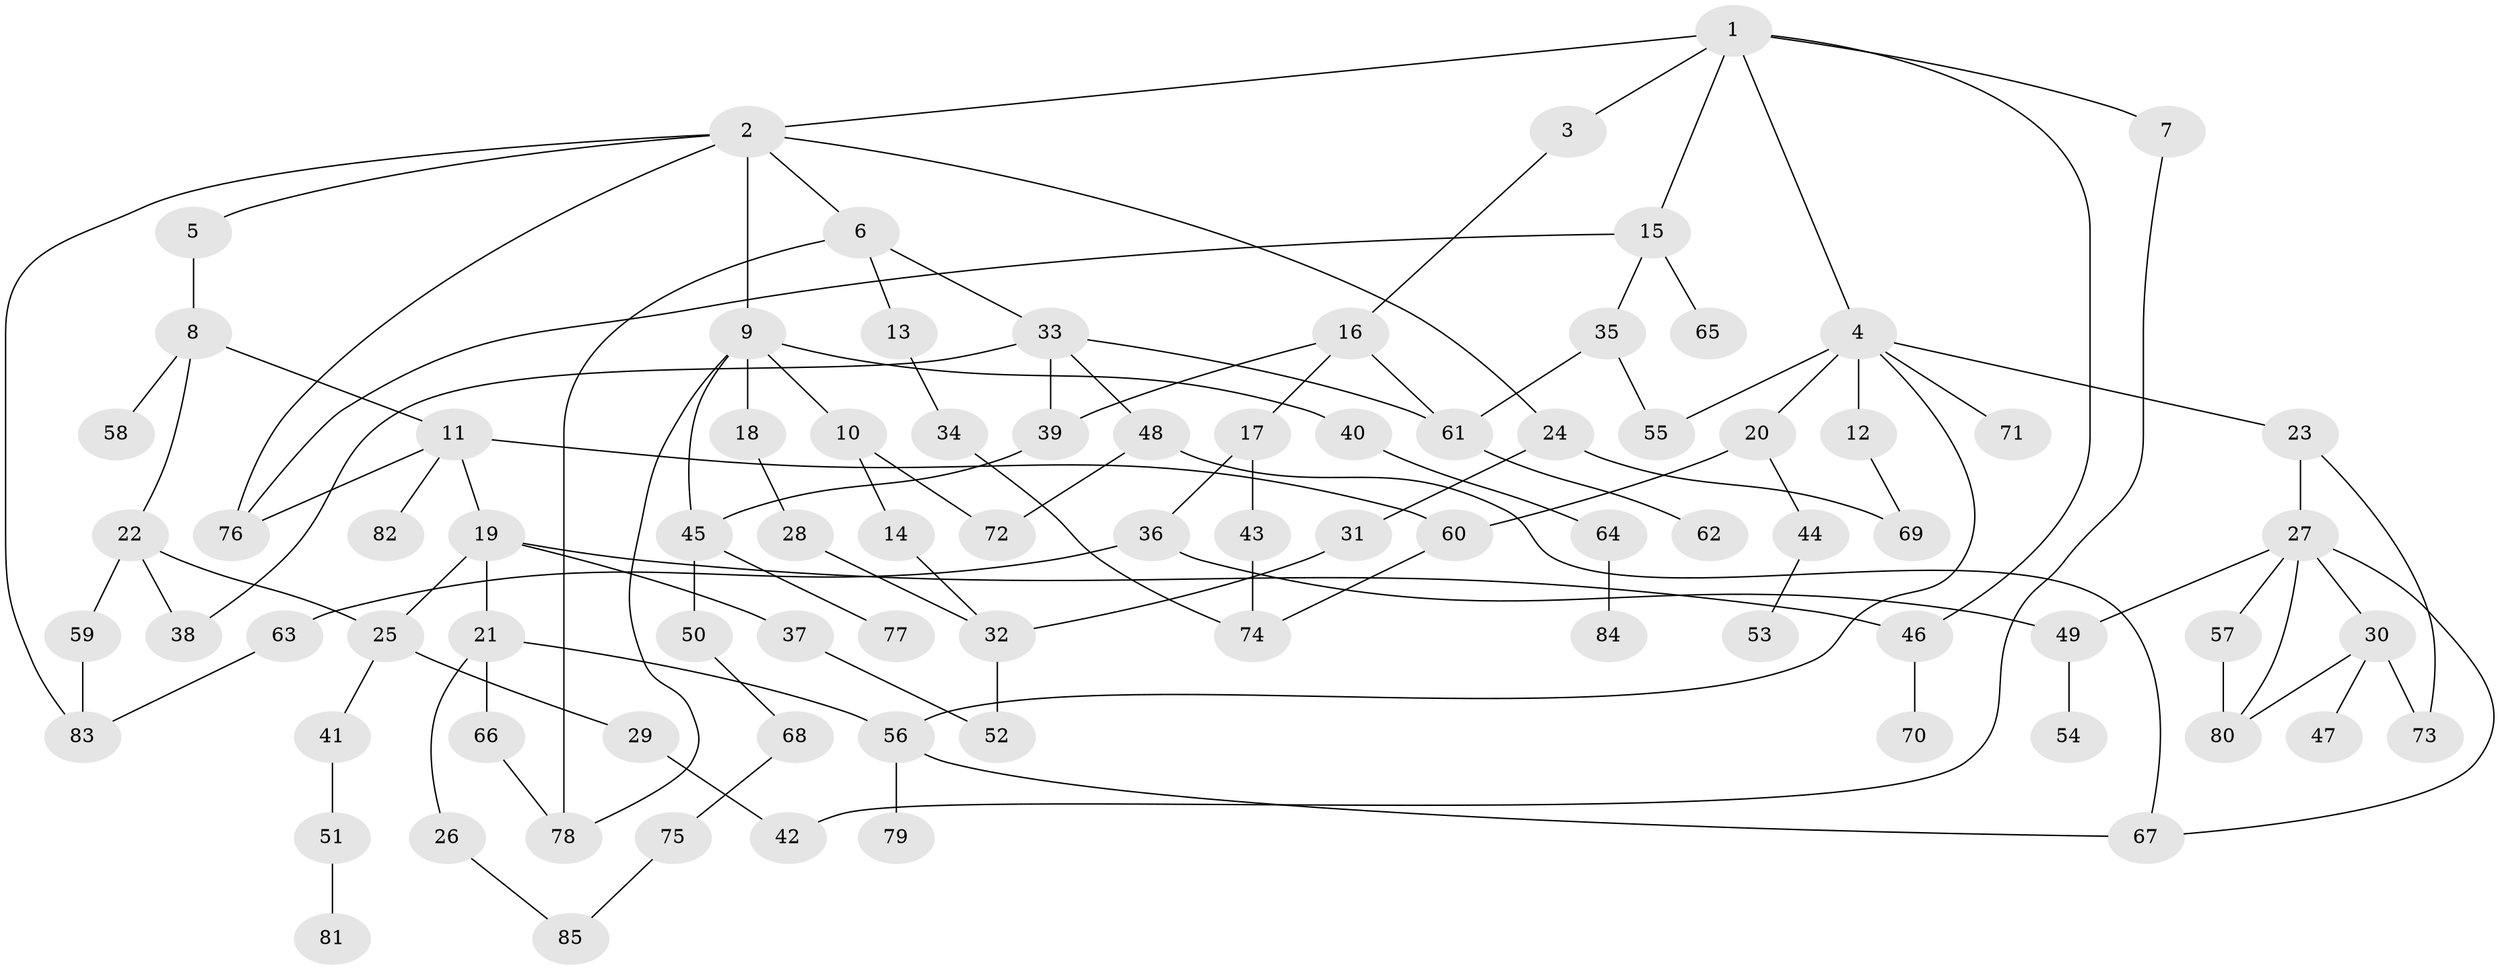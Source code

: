 // Generated by graph-tools (version 1.1) at 2025/41/03/09/25 04:41:12]
// undirected, 85 vertices, 115 edges
graph export_dot {
graph [start="1"]
  node [color=gray90,style=filled];
  1;
  2;
  3;
  4;
  5;
  6;
  7;
  8;
  9;
  10;
  11;
  12;
  13;
  14;
  15;
  16;
  17;
  18;
  19;
  20;
  21;
  22;
  23;
  24;
  25;
  26;
  27;
  28;
  29;
  30;
  31;
  32;
  33;
  34;
  35;
  36;
  37;
  38;
  39;
  40;
  41;
  42;
  43;
  44;
  45;
  46;
  47;
  48;
  49;
  50;
  51;
  52;
  53;
  54;
  55;
  56;
  57;
  58;
  59;
  60;
  61;
  62;
  63;
  64;
  65;
  66;
  67;
  68;
  69;
  70;
  71;
  72;
  73;
  74;
  75;
  76;
  77;
  78;
  79;
  80;
  81;
  82;
  83;
  84;
  85;
  1 -- 2;
  1 -- 3;
  1 -- 4;
  1 -- 7;
  1 -- 15;
  1 -- 46;
  2 -- 5;
  2 -- 6;
  2 -- 9;
  2 -- 24;
  2 -- 76;
  2 -- 83;
  3 -- 16;
  4 -- 12;
  4 -- 20;
  4 -- 23;
  4 -- 55;
  4 -- 56;
  4 -- 71;
  5 -- 8;
  6 -- 13;
  6 -- 33;
  6 -- 78;
  7 -- 42;
  8 -- 11;
  8 -- 22;
  8 -- 58;
  9 -- 10;
  9 -- 18;
  9 -- 40;
  9 -- 45;
  9 -- 78;
  10 -- 14;
  10 -- 72;
  11 -- 19;
  11 -- 60;
  11 -- 82;
  11 -- 76;
  12 -- 69;
  13 -- 34;
  14 -- 32;
  15 -- 35;
  15 -- 65;
  15 -- 76;
  16 -- 17;
  16 -- 61;
  16 -- 39;
  17 -- 36;
  17 -- 43;
  18 -- 28;
  19 -- 21;
  19 -- 37;
  19 -- 46;
  19 -- 25;
  20 -- 44;
  20 -- 60;
  21 -- 26;
  21 -- 66;
  21 -- 56;
  22 -- 25;
  22 -- 38;
  22 -- 59;
  23 -- 27;
  23 -- 73;
  24 -- 31;
  24 -- 69;
  25 -- 29;
  25 -- 41;
  26 -- 85;
  27 -- 30;
  27 -- 57;
  27 -- 49;
  27 -- 67;
  27 -- 80;
  28 -- 32;
  29 -- 42;
  30 -- 47;
  30 -- 73;
  30 -- 80;
  31 -- 32;
  32 -- 52;
  33 -- 39;
  33 -- 48;
  33 -- 61;
  33 -- 38;
  34 -- 74;
  35 -- 61;
  35 -- 55;
  36 -- 49;
  36 -- 63;
  37 -- 52;
  39 -- 45;
  40 -- 64;
  41 -- 51;
  43 -- 74;
  44 -- 53;
  45 -- 50;
  45 -- 77;
  46 -- 70;
  48 -- 72;
  48 -- 67;
  49 -- 54;
  50 -- 68;
  51 -- 81;
  56 -- 67;
  56 -- 79;
  57 -- 80;
  59 -- 83;
  60 -- 74;
  61 -- 62;
  63 -- 83;
  64 -- 84;
  66 -- 78;
  68 -- 75;
  75 -- 85;
}
